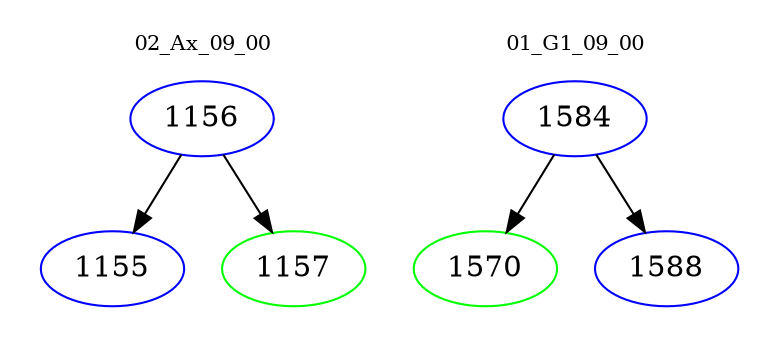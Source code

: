 digraph{
subgraph cluster_0 {
color = white
label = "02_Ax_09_00";
fontsize=10;
T0_1156 [label="1156", color="blue"]
T0_1156 -> T0_1155 [color="black"]
T0_1155 [label="1155", color="blue"]
T0_1156 -> T0_1157 [color="black"]
T0_1157 [label="1157", color="green"]
}
subgraph cluster_1 {
color = white
label = "01_G1_09_00";
fontsize=10;
T1_1584 [label="1584", color="blue"]
T1_1584 -> T1_1570 [color="black"]
T1_1570 [label="1570", color="green"]
T1_1584 -> T1_1588 [color="black"]
T1_1588 [label="1588", color="blue"]
}
}
